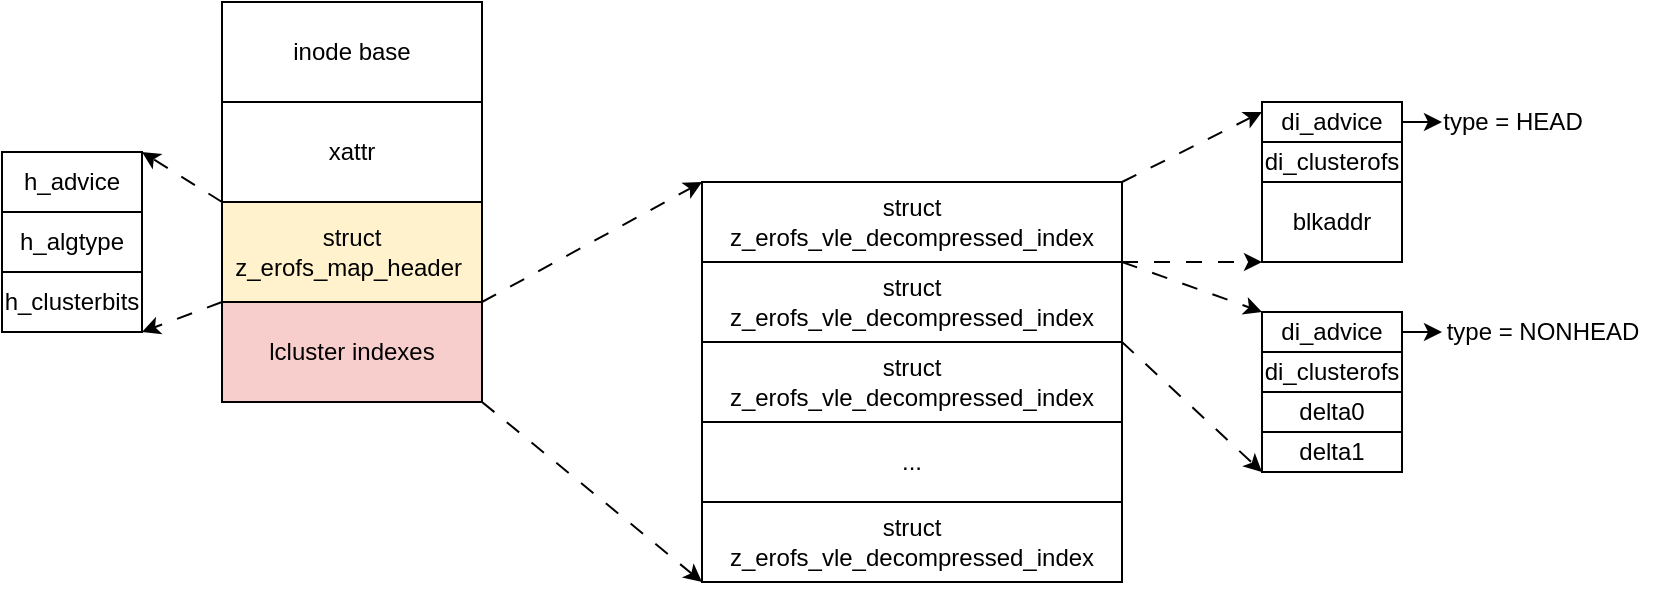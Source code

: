 <mxfile version="21.5.2" type="device">
  <diagram name="Page-1" id="Rx7O1AThIPOgHcoJQP41">
    <mxGraphModel dx="1260" dy="763" grid="1" gridSize="10" guides="1" tooltips="1" connect="1" arrows="1" fold="1" page="1" pageScale="1" pageWidth="850" pageHeight="1100" math="0" shadow="0">
      <root>
        <mxCell id="0" />
        <mxCell id="1" parent="0" />
        <mxCell id="PV1aW--IDkZaUZ6H5f_K-4" value="struct z_erofs_map_header&lt;span style=&quot;background-color: initial;&quot;&gt;&amp;nbsp;&lt;/span&gt;" style="rounded=0;whiteSpace=wrap;html=1;fillColor=#fff2cc;strokeColor=#000000;" vertex="1" parent="1">
          <mxGeometry x="140" y="240" width="130" height="50" as="geometry" />
        </mxCell>
        <mxCell id="PV1aW--IDkZaUZ6H5f_K-5" value="xattr" style="rounded=0;whiteSpace=wrap;html=1;" vertex="1" parent="1">
          <mxGeometry x="140" y="190" width="130" height="50" as="geometry" />
        </mxCell>
        <mxCell id="PV1aW--IDkZaUZ6H5f_K-6" value="inode base" style="rounded=0;whiteSpace=wrap;html=1;" vertex="1" parent="1">
          <mxGeometry x="140" y="140" width="130" height="50" as="geometry" />
        </mxCell>
        <mxCell id="PV1aW--IDkZaUZ6H5f_K-9" value="lcluster indexes" style="rounded=0;whiteSpace=wrap;html=1;fillColor=#f8cecc;strokeColor=#000000;" vertex="1" parent="1">
          <mxGeometry x="140" y="290" width="130" height="50" as="geometry" />
        </mxCell>
        <mxCell id="PV1aW--IDkZaUZ6H5f_K-10" value="struct&lt;br&gt;z_erofs_vle_decompressed_index" style="rounded=0;whiteSpace=wrap;html=1;" vertex="1" parent="1">
          <mxGeometry x="380" y="230" width="210" height="40" as="geometry" />
        </mxCell>
        <mxCell id="PV1aW--IDkZaUZ6H5f_K-12" value="struct&lt;br&gt;z_erofs_vle_decompressed_index" style="rounded=0;whiteSpace=wrap;html=1;" vertex="1" parent="1">
          <mxGeometry x="380" y="270" width="210" height="40" as="geometry" />
        </mxCell>
        <mxCell id="PV1aW--IDkZaUZ6H5f_K-13" value="struct&lt;br&gt;z_erofs_vle_decompressed_index" style="rounded=0;whiteSpace=wrap;html=1;" vertex="1" parent="1">
          <mxGeometry x="380" y="310" width="210" height="40" as="geometry" />
        </mxCell>
        <mxCell id="PV1aW--IDkZaUZ6H5f_K-14" value="struct&lt;br&gt;z_erofs_vle_decompressed_index" style="rounded=0;whiteSpace=wrap;html=1;" vertex="1" parent="1">
          <mxGeometry x="380" y="390" width="210" height="40" as="geometry" />
        </mxCell>
        <mxCell id="PV1aW--IDkZaUZ6H5f_K-15" value="..." style="rounded=0;whiteSpace=wrap;html=1;" vertex="1" parent="1">
          <mxGeometry x="380" y="350" width="210" height="40" as="geometry" />
        </mxCell>
        <mxCell id="PV1aW--IDkZaUZ6H5f_K-16" value="" style="endArrow=classic;html=1;rounded=0;exitX=1;exitY=0;exitDx=0;exitDy=0;entryX=0;entryY=0;entryDx=0;entryDy=0;dashed=1;dashPattern=8 8;" edge="1" parent="1" source="PV1aW--IDkZaUZ6H5f_K-9" target="PV1aW--IDkZaUZ6H5f_K-10">
          <mxGeometry width="50" height="50" relative="1" as="geometry">
            <mxPoint x="220" y="400" as="sourcePoint" />
            <mxPoint x="270" y="350" as="targetPoint" />
          </mxGeometry>
        </mxCell>
        <mxCell id="PV1aW--IDkZaUZ6H5f_K-17" value="" style="endArrow=classic;html=1;rounded=0;entryX=0;entryY=1;entryDx=0;entryDy=0;exitX=1;exitY=1;exitDx=0;exitDy=0;dashed=1;dashPattern=8 8;" edge="1" parent="1" source="PV1aW--IDkZaUZ6H5f_K-9" target="PV1aW--IDkZaUZ6H5f_K-14">
          <mxGeometry width="50" height="50" relative="1" as="geometry">
            <mxPoint x="220" y="400" as="sourcePoint" />
            <mxPoint x="270" y="350" as="targetPoint" />
          </mxGeometry>
        </mxCell>
        <mxCell id="PV1aW--IDkZaUZ6H5f_K-27" style="edgeStyle=orthogonalEdgeStyle;rounded=0;orthogonalLoop=1;jettySize=auto;html=1;exitX=1;exitY=0.5;exitDx=0;exitDy=0;" edge="1" parent="1" source="PV1aW--IDkZaUZ6H5f_K-19">
          <mxGeometry relative="1" as="geometry">
            <mxPoint x="750" y="200" as="targetPoint" />
          </mxGeometry>
        </mxCell>
        <mxCell id="PV1aW--IDkZaUZ6H5f_K-19" value="di_advice" style="rounded=0;whiteSpace=wrap;html=1;" vertex="1" parent="1">
          <mxGeometry x="660" y="190" width="70" height="20" as="geometry" />
        </mxCell>
        <mxCell id="PV1aW--IDkZaUZ6H5f_K-20" value="di_clusterofs" style="rounded=0;whiteSpace=wrap;html=1;" vertex="1" parent="1">
          <mxGeometry x="660" y="210" width="70" height="20" as="geometry" />
        </mxCell>
        <mxCell id="PV1aW--IDkZaUZ6H5f_K-21" value="blkaddr" style="rounded=0;whiteSpace=wrap;html=1;" vertex="1" parent="1">
          <mxGeometry x="660" y="230" width="70" height="40" as="geometry" />
        </mxCell>
        <mxCell id="PV1aW--IDkZaUZ6H5f_K-37" style="edgeStyle=orthogonalEdgeStyle;rounded=0;orthogonalLoop=1;jettySize=auto;html=1;exitX=1;exitY=0.5;exitDx=0;exitDy=0;" edge="1" parent="1" source="PV1aW--IDkZaUZ6H5f_K-22">
          <mxGeometry relative="1" as="geometry">
            <mxPoint x="750" y="305" as="targetPoint" />
          </mxGeometry>
        </mxCell>
        <mxCell id="PV1aW--IDkZaUZ6H5f_K-22" value="di_advice" style="rounded=0;whiteSpace=wrap;html=1;" vertex="1" parent="1">
          <mxGeometry x="660" y="295" width="70" height="20" as="geometry" />
        </mxCell>
        <mxCell id="PV1aW--IDkZaUZ6H5f_K-23" value="di_clusterofs" style="rounded=0;whiteSpace=wrap;html=1;" vertex="1" parent="1">
          <mxGeometry x="660" y="315" width="70" height="20" as="geometry" />
        </mxCell>
        <mxCell id="PV1aW--IDkZaUZ6H5f_K-25" value="delta0" style="rounded=0;whiteSpace=wrap;html=1;" vertex="1" parent="1">
          <mxGeometry x="660" y="335" width="70" height="20" as="geometry" />
        </mxCell>
        <mxCell id="PV1aW--IDkZaUZ6H5f_K-26" value="delta1" style="rounded=0;whiteSpace=wrap;html=1;" vertex="1" parent="1">
          <mxGeometry x="660" y="355" width="70" height="20" as="geometry" />
        </mxCell>
        <mxCell id="PV1aW--IDkZaUZ6H5f_K-33" value="" style="endArrow=classic;html=1;rounded=0;exitX=1;exitY=0;exitDx=0;exitDy=0;entryX=0;entryY=0.25;entryDx=0;entryDy=0;dashed=1;dashPattern=8 8;" edge="1" parent="1" source="PV1aW--IDkZaUZ6H5f_K-10" target="PV1aW--IDkZaUZ6H5f_K-19">
          <mxGeometry width="50" height="50" relative="1" as="geometry">
            <mxPoint x="510" y="250" as="sourcePoint" />
            <mxPoint x="560" y="200" as="targetPoint" />
          </mxGeometry>
        </mxCell>
        <mxCell id="PV1aW--IDkZaUZ6H5f_K-34" value="" style="endArrow=classic;html=1;rounded=0;exitX=1;exitY=1;exitDx=0;exitDy=0;entryX=0;entryY=1;entryDx=0;entryDy=0;dashed=1;dashPattern=8 8;" edge="1" parent="1" source="PV1aW--IDkZaUZ6H5f_K-10" target="PV1aW--IDkZaUZ6H5f_K-21">
          <mxGeometry width="50" height="50" relative="1" as="geometry">
            <mxPoint x="510" y="250" as="sourcePoint" />
            <mxPoint x="560" y="200" as="targetPoint" />
          </mxGeometry>
        </mxCell>
        <mxCell id="PV1aW--IDkZaUZ6H5f_K-35" value="" style="endArrow=classic;html=1;rounded=0;exitX=1;exitY=0;exitDx=0;exitDy=0;entryX=0;entryY=0;entryDx=0;entryDy=0;dashed=1;dashPattern=8 8;" edge="1" parent="1" source="PV1aW--IDkZaUZ6H5f_K-12" target="PV1aW--IDkZaUZ6H5f_K-22">
          <mxGeometry width="50" height="50" relative="1" as="geometry">
            <mxPoint x="600" y="280" as="sourcePoint" />
            <mxPoint x="620" y="310" as="targetPoint" />
          </mxGeometry>
        </mxCell>
        <mxCell id="PV1aW--IDkZaUZ6H5f_K-36" value="" style="endArrow=classic;html=1;rounded=0;exitX=1;exitY=0;exitDx=0;exitDy=0;entryX=0;entryY=1;entryDx=0;entryDy=0;dashed=1;dashPattern=8 8;" edge="1" parent="1" source="PV1aW--IDkZaUZ6H5f_K-13" target="PV1aW--IDkZaUZ6H5f_K-26">
          <mxGeometry width="50" height="50" relative="1" as="geometry">
            <mxPoint x="600" y="280" as="sourcePoint" />
            <mxPoint x="670" y="305" as="targetPoint" />
          </mxGeometry>
        </mxCell>
        <mxCell id="PV1aW--IDkZaUZ6H5f_K-38" value="type = NONHEAD" style="text;html=1;align=center;verticalAlign=middle;resizable=0;points=[];autosize=1;strokeColor=none;fillColor=none;" vertex="1" parent="1">
          <mxGeometry x="740" y="290" width="120" height="30" as="geometry" />
        </mxCell>
        <mxCell id="PV1aW--IDkZaUZ6H5f_K-39" value="type = HEAD" style="text;html=1;align=center;verticalAlign=middle;resizable=0;points=[];autosize=1;strokeColor=none;fillColor=none;" vertex="1" parent="1">
          <mxGeometry x="740" y="185" width="90" height="30" as="geometry" />
        </mxCell>
        <mxCell id="PV1aW--IDkZaUZ6H5f_K-76" value="h_advice" style="rounded=0;whiteSpace=wrap;html=1;" vertex="1" parent="1">
          <mxGeometry x="30" y="215" width="70" height="30" as="geometry" />
        </mxCell>
        <mxCell id="PV1aW--IDkZaUZ6H5f_K-77" value="h_algtype" style="rounded=0;whiteSpace=wrap;html=1;" vertex="1" parent="1">
          <mxGeometry x="30" y="245" width="70" height="30" as="geometry" />
        </mxCell>
        <mxCell id="PV1aW--IDkZaUZ6H5f_K-78" value="h_clusterbits" style="rounded=0;whiteSpace=wrap;html=1;" vertex="1" parent="1">
          <mxGeometry x="30" y="275" width="70" height="30" as="geometry" />
        </mxCell>
        <mxCell id="PV1aW--IDkZaUZ6H5f_K-79" value="" style="endArrow=classic;html=1;rounded=0;exitX=0;exitY=0;exitDx=0;exitDy=0;entryX=1;entryY=0;entryDx=0;entryDy=0;dashed=1;dashPattern=8 8;" edge="1" parent="1" source="PV1aW--IDkZaUZ6H5f_K-4" target="PV1aW--IDkZaUZ6H5f_K-76">
          <mxGeometry width="50" height="50" relative="1" as="geometry">
            <mxPoint x="370" y="450" as="sourcePoint" />
            <mxPoint x="420" y="400" as="targetPoint" />
          </mxGeometry>
        </mxCell>
        <mxCell id="PV1aW--IDkZaUZ6H5f_K-80" value="" style="endArrow=classic;html=1;rounded=0;exitX=0;exitY=0;exitDx=0;exitDy=0;entryX=1;entryY=1;entryDx=0;entryDy=0;dashed=1;dashPattern=8 8;" edge="1" parent="1" source="PV1aW--IDkZaUZ6H5f_K-9" target="PV1aW--IDkZaUZ6H5f_K-78">
          <mxGeometry width="50" height="50" relative="1" as="geometry">
            <mxPoint x="370" y="450" as="sourcePoint" />
            <mxPoint x="420" y="400" as="targetPoint" />
          </mxGeometry>
        </mxCell>
      </root>
    </mxGraphModel>
  </diagram>
</mxfile>
